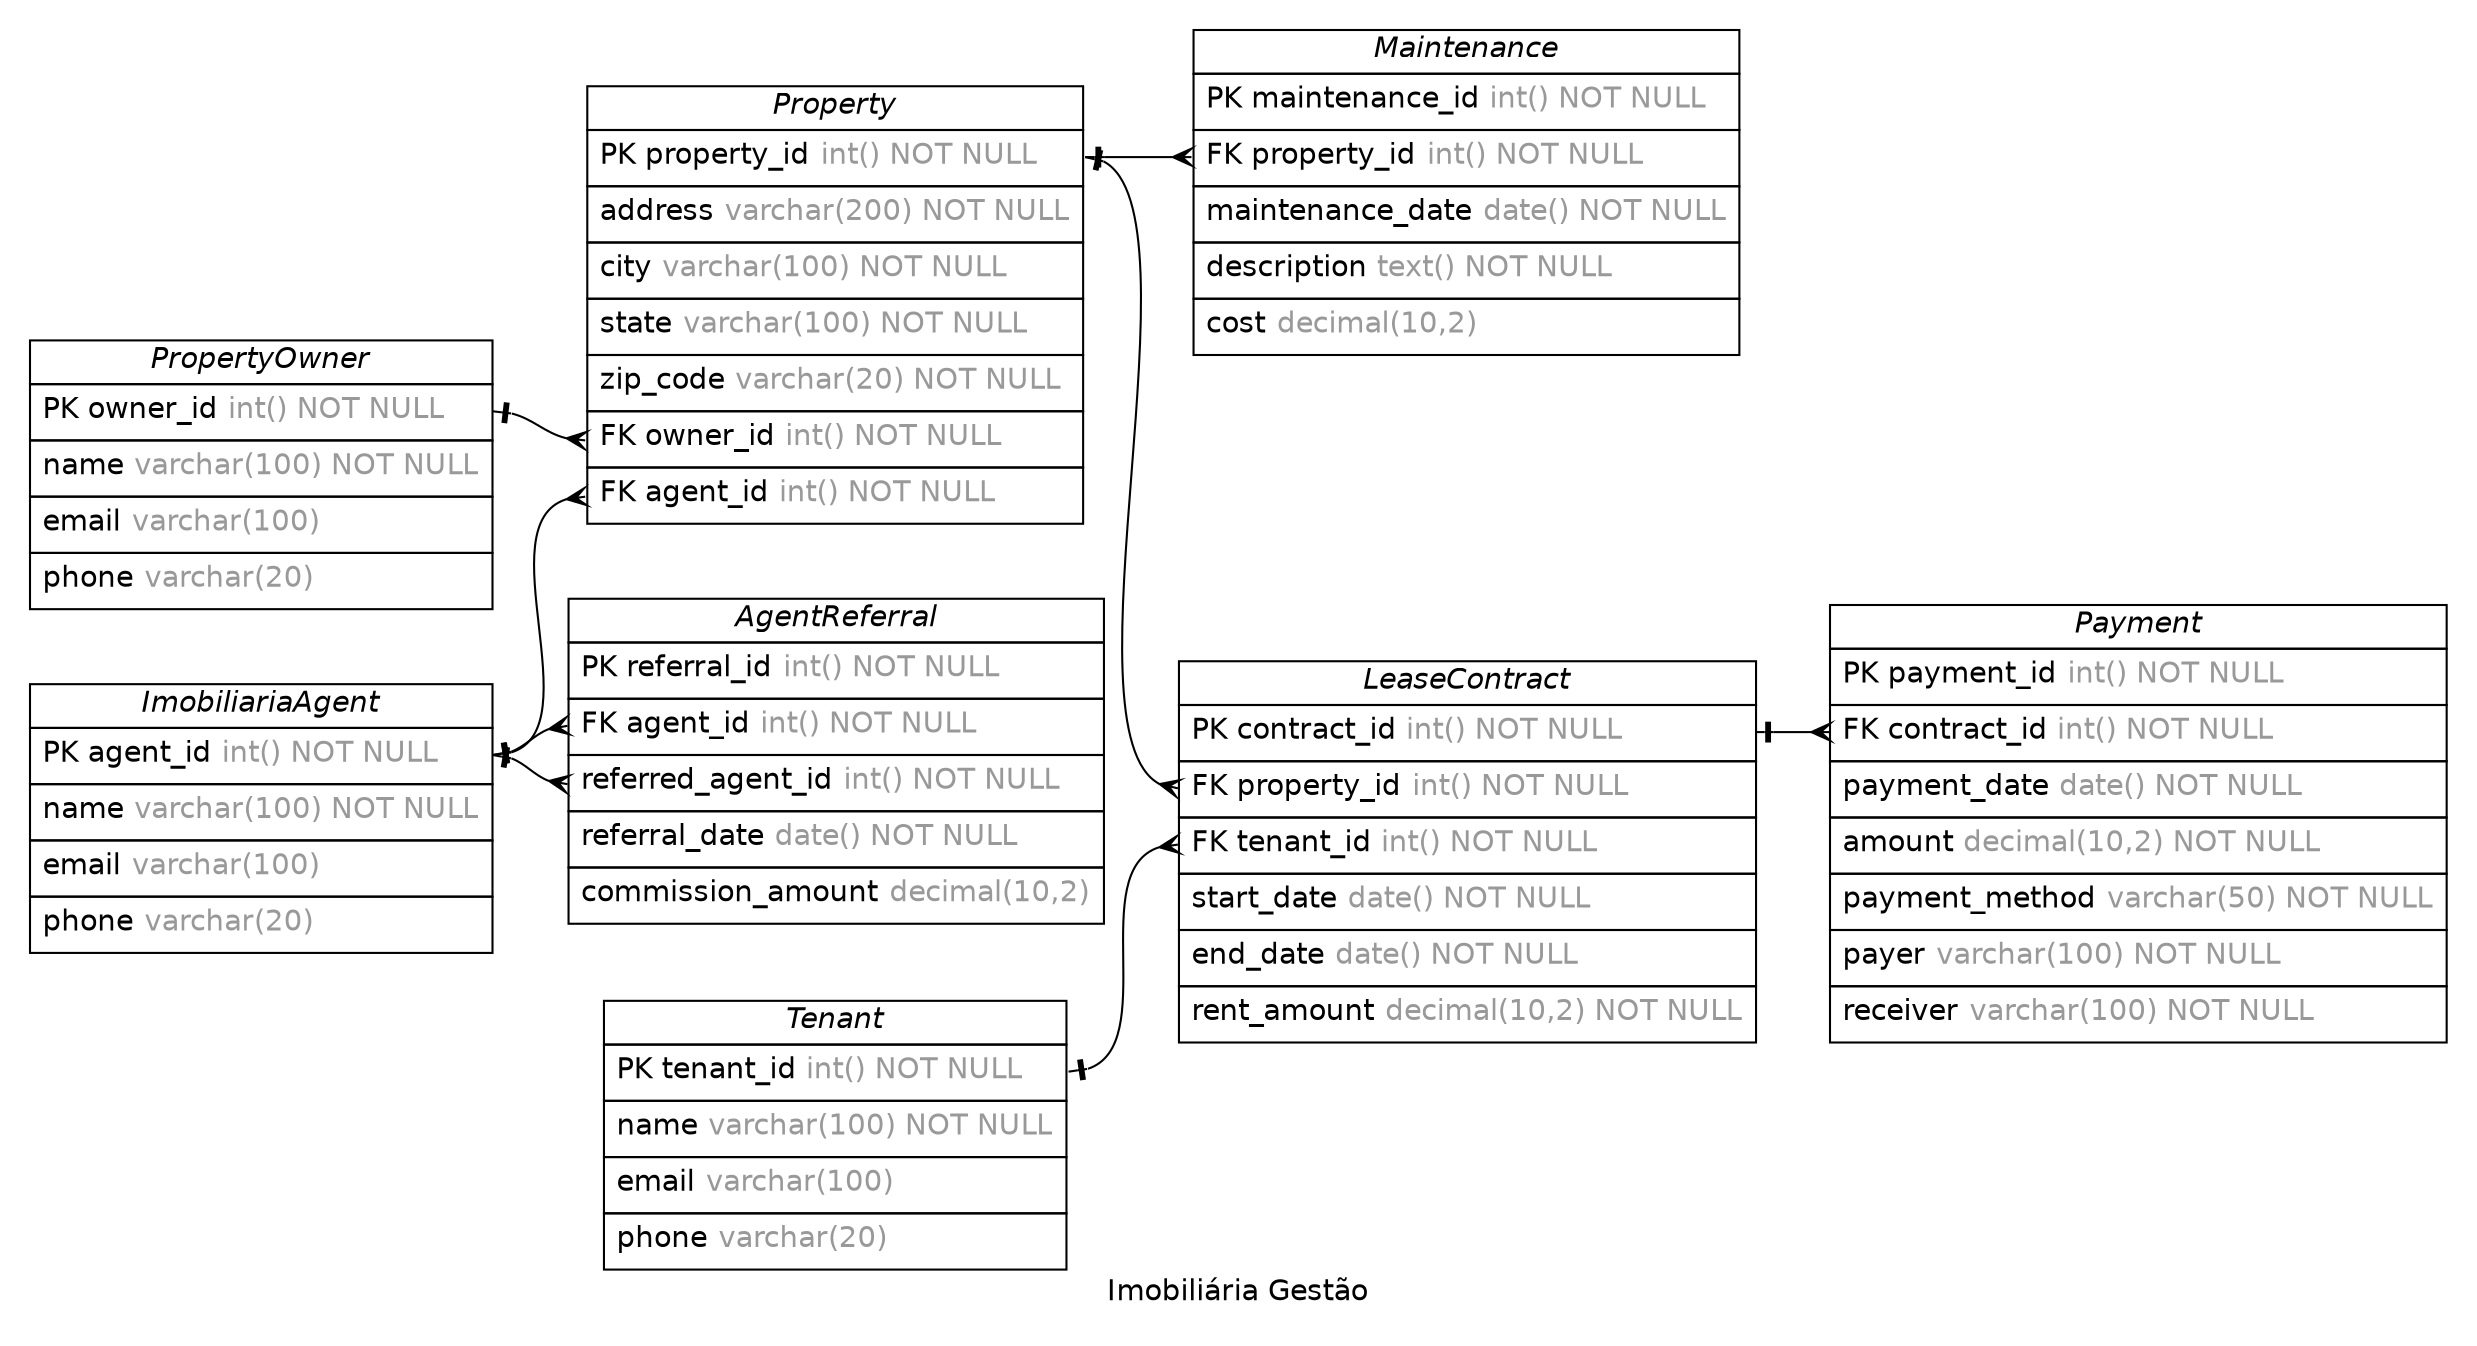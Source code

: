 /* created with ERDot < https://github.com/ehne/ERDot > */
digraph G {
    graph [
        nodesep=0.5;
        rankdir="LR";
        concentrate=true;
        splines="spline";
        fontname="Helvetica";
        pad="0.2,0.2",
        label="Imobiliária Gestão",
        
    ];
    
    node [shape=plain, fontname="Helvetica"];
    edge [
        dir=both,
        fontsize=12,
        arrowsize=0.9,
        penwidth=1.0,
        labelangle=32,
        labeldistance=1.8,
        fontname="Helvetica"
    ];
    
    "ImobiliariaAgent" [ label=<
        <table border="0" cellborder="1" cellspacing="0" >
        <tr><td><i>ImobiliariaAgent</i></td></tr>
        <tr><td port="agent_id" align="left" cellpadding="5">PK agent_id <font color="grey60">int() NOT NULL</font></td></tr>
        <tr><td port="name" align="left" cellpadding="5">name <font color="grey60">varchar(100) NOT NULL</font></td></tr>
        <tr><td port="email" align="left" cellpadding="5">email <font color="grey60">varchar(100)</font></td></tr>
        <tr><td port="phone" align="left" cellpadding="5">phone <font color="grey60">varchar(20)</font></td></tr>
    </table>>];
    "PropertyOwner" [ label=<
        <table border="0" cellborder="1" cellspacing="0" >
        <tr><td><i>PropertyOwner</i></td></tr>
        <tr><td port="owner_id" align="left" cellpadding="5">PK owner_id <font color="grey60">int() NOT NULL</font></td></tr>
        <tr><td port="name" align="left" cellpadding="5">name <font color="grey60">varchar(100) NOT NULL</font></td></tr>
        <tr><td port="email" align="left" cellpadding="5">email <font color="grey60">varchar(100)</font></td></tr>
        <tr><td port="phone" align="left" cellpadding="5">phone <font color="grey60">varchar(20)</font></td></tr>
    </table>>];
    "Tenant" [ label=<
        <table border="0" cellborder="1" cellspacing="0" >
        <tr><td><i>Tenant</i></td></tr>
        <tr><td port="tenant_id" align="left" cellpadding="5">PK tenant_id <font color="grey60">int() NOT NULL</font></td></tr>
        <tr><td port="name" align="left" cellpadding="5">name <font color="grey60">varchar(100) NOT NULL</font></td></tr>
        <tr><td port="email" align="left" cellpadding="5">email <font color="grey60">varchar(100)</font></td></tr>
        <tr><td port="phone" align="left" cellpadding="5">phone <font color="grey60">varchar(20)</font></td></tr>
    </table>>];
    "Property" [ label=<
        <table border="0" cellborder="1" cellspacing="0" >
        <tr><td><i>Property</i></td></tr>
        <tr><td port="property_id" align="left" cellpadding="5">PK property_id <font color="grey60">int() NOT NULL</font></td></tr>
        <tr><td port="address" align="left" cellpadding="5">address <font color="grey60">varchar(200) NOT NULL</font></td></tr>
        <tr><td port="city" align="left" cellpadding="5">city <font color="grey60">varchar(100) NOT NULL</font></td></tr>
        <tr><td port="state" align="left" cellpadding="5">state <font color="grey60">varchar(100) NOT NULL</font></td></tr>
        <tr><td port="zip_code" align="left" cellpadding="5">zip_code <font color="grey60">varchar(20) NOT NULL</font></td></tr>
        <tr><td port="owner_id" align="left" cellpadding="5">FK owner_id <font color="grey60">int() NOT NULL</font></td></tr>
        <tr><td port="agent_id" align="left" cellpadding="5">FK agent_id <font color="grey60">int() NOT NULL</font></td></tr>
    </table>>];
    "LeaseContract" [ label=<
        <table border="0" cellborder="1" cellspacing="0" >
        <tr><td><i>LeaseContract</i></td></tr>
        <tr><td port="contract_id" align="left" cellpadding="5">PK contract_id <font color="grey60">int() NOT NULL</font></td></tr>
        <tr><td port="property_id" align="left" cellpadding="5">FK property_id <font color="grey60">int() NOT NULL</font></td></tr>
        <tr><td port="tenant_id" align="left" cellpadding="5">FK tenant_id <font color="grey60">int() NOT NULL</font></td></tr>
        <tr><td port="start_date" align="left" cellpadding="5">start_date <font color="grey60">date() NOT NULL</font></td></tr>
        <tr><td port="end_date" align="left" cellpadding="5">end_date <font color="grey60">date() NOT NULL</font></td></tr>
        <tr><td port="rent_amount" align="left" cellpadding="5">rent_amount <font color="grey60">decimal(10,2) NOT NULL</font></td></tr>
    </table>>];
    "Payment" [ label=<
        <table border="0" cellborder="1" cellspacing="0" >
        <tr><td><i>Payment</i></td></tr>
        <tr><td port="payment_id" align="left" cellpadding="5">PK payment_id <font color="grey60">int() NOT NULL</font></td></tr>
        <tr><td port="contract_id" align="left" cellpadding="5">FK contract_id <font color="grey60">int() NOT NULL</font></td></tr>
        <tr><td port="payment_date" align="left" cellpadding="5">payment_date <font color="grey60">date() NOT NULL</font></td></tr>
        <tr><td port="amount" align="left" cellpadding="5">amount <font color="grey60">decimal(10,2) NOT NULL</font></td></tr>
        <tr><td port="payment_method" align="left" cellpadding="5">payment_method <font color="grey60">varchar(50) NOT NULL</font></td></tr>
        <tr><td port="payer" align="left" cellpadding="5">payer <font color="grey60">varchar(100) NOT NULL</font></td></tr>
        <tr><td port="receiver" align="left" cellpadding="5">receiver <font color="grey60">varchar(100) NOT NULL</font></td></tr>
    </table>>];
    "Maintenance" [ label=<
        <table border="0" cellborder="1" cellspacing="0" >
        <tr><td><i>Maintenance</i></td></tr>
        <tr><td port="maintenance_id" align="left" cellpadding="5">PK maintenance_id <font color="grey60">int() NOT NULL</font></td></tr>
        <tr><td port="property_id" align="left" cellpadding="5">FK property_id <font color="grey60">int() NOT NULL</font></td></tr>
        <tr><td port="maintenance_date" align="left" cellpadding="5">maintenance_date <font color="grey60">date() NOT NULL</font></td></tr>
        <tr><td port="description" align="left" cellpadding="5">description <font color="grey60">text() NOT NULL</font></td></tr>
        <tr><td port="cost" align="left" cellpadding="5">cost <font color="grey60">decimal(10,2)</font></td></tr>
    </table>>];
    "AgentReferral" [ label=<
        <table border="0" cellborder="1" cellspacing="0" >
        <tr><td><i>AgentReferral</i></td></tr>
        <tr><td port="referral_id" align="left" cellpadding="5">PK referral_id <font color="grey60">int() NOT NULL</font></td></tr>
        <tr><td port="agent_id" align="left" cellpadding="5">FK agent_id <font color="grey60">int() NOT NULL</font></td></tr>
        <tr><td port="referred_agent_id" align="left" cellpadding="5">referred_agent_id <font color="grey60">int() NOT NULL</font></td></tr>
        <tr><td port="referral_date" align="left" cellpadding="5">referral_date <font color="grey60">date() NOT NULL</font></td></tr>
        <tr><td port="commission_amount" align="left" cellpadding="5">commission_amount <font color="grey60">decimal(10,2)</font></td></tr>
    </table>>];

    
    "ImobiliariaAgent":"agent_id"->"Property":"agent_id" [
        arrowhead=ocrow,

        arrowtail=noneotee,
    ];

    
    "PropertyOwner":"owner_id"->"Property":"owner_id" [
        arrowhead=ocrow,

        arrowtail=noneotee,
    ];

    
    "Tenant":"tenant_id"->"LeaseContract":"tenant_id" [
        arrowhead=ocrow,

        arrowtail=noneotee,
    ];

    
    "Property":"property_id"->"LeaseContract":"property_id" [
        arrowhead=ocrow,

        arrowtail=noneotee,
    ];

    
    "LeaseContract":"contract_id"->"Payment":"contract_id" [
        arrowhead=ocrow,

        arrowtail=noneotee,
    ];

    
    "Property":"property_id"->"Maintenance":"property_id" [
        arrowhead=ocrow,

        arrowtail=noneotee,
    ];

    
    "ImobiliariaAgent":"agent_id"->"AgentReferral":"agent_id" [
        arrowhead=ocrow,

        arrowtail=noneotee,
    ];

    
    "ImobiliariaAgent":"agent_id"->"AgentReferral":"referred_agent_id" [
        arrowhead=ocrow,

        arrowtail=noneotee,
    ];
}
